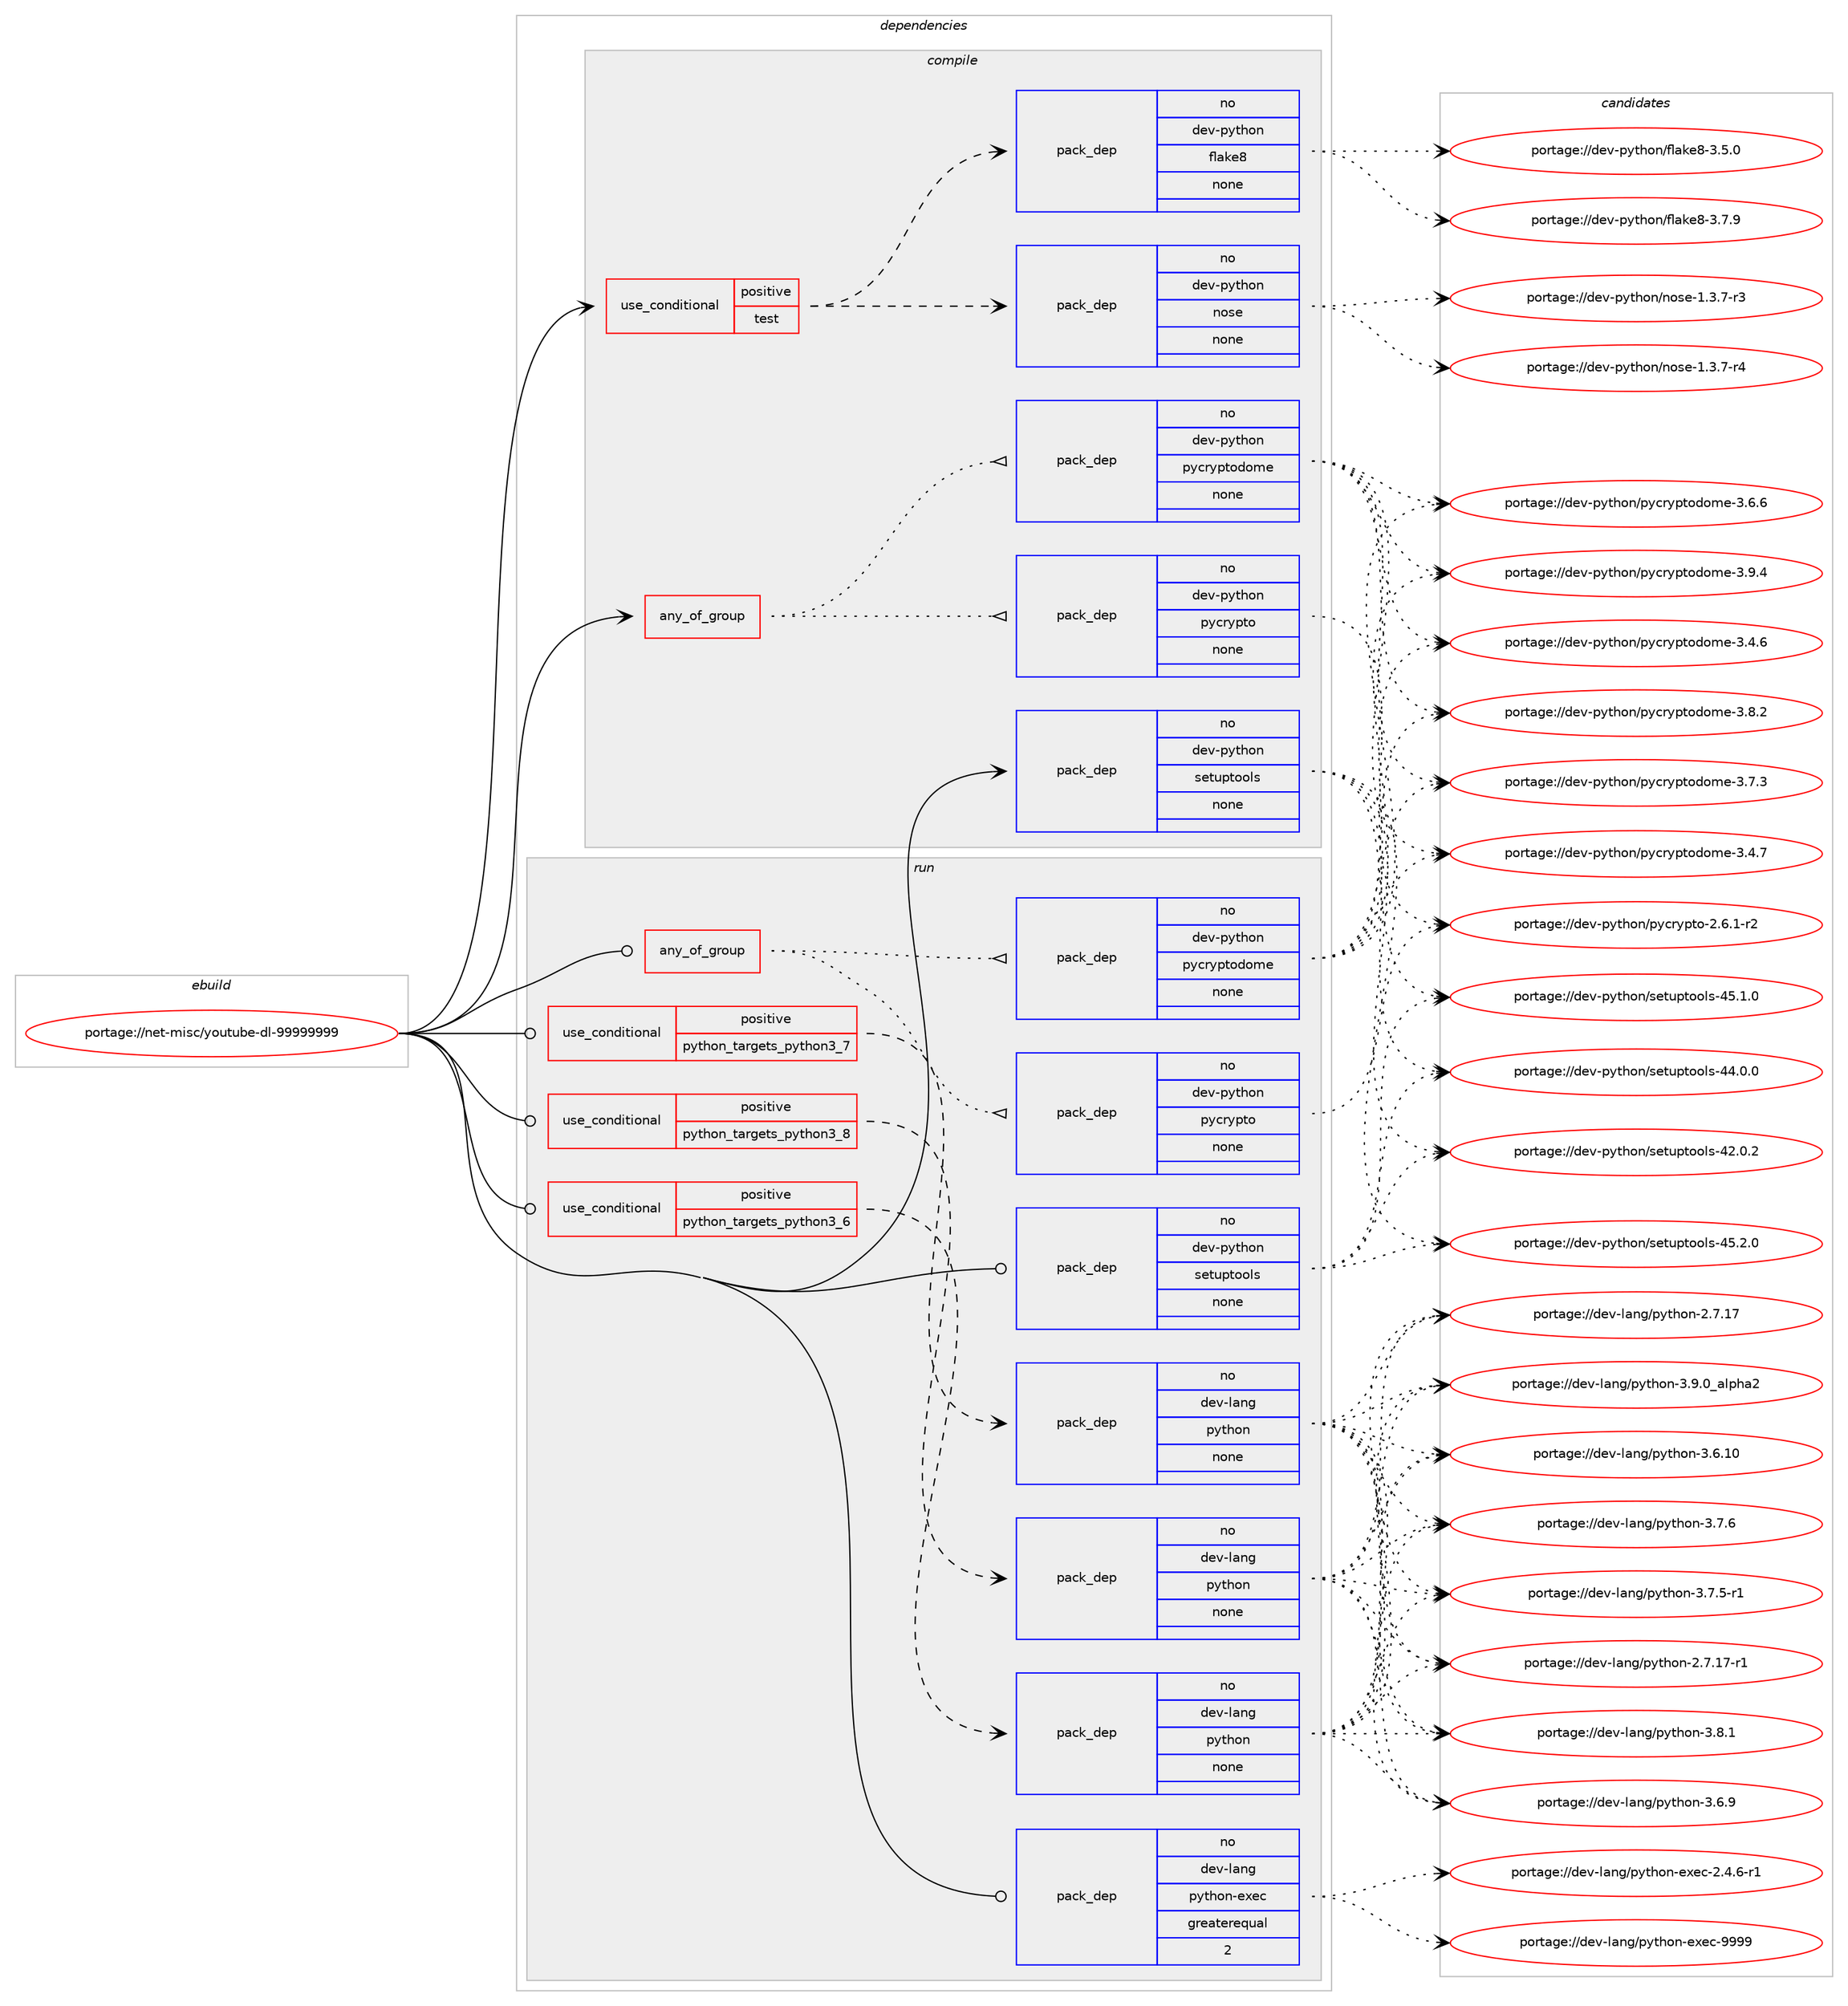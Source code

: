 digraph prolog {

# *************
# Graph options
# *************

newrank=true;
concentrate=true;
compound=true;
graph [rankdir=LR,fontname=Helvetica,fontsize=10,ranksep=1.5];#, ranksep=2.5, nodesep=0.2];
edge  [arrowhead=vee];
node  [fontname=Helvetica,fontsize=10];

# **********
# The ebuild
# **********

subgraph cluster_leftcol {
color=gray;
rank=same;
label=<<i>ebuild</i>>;
id [label="portage://net-misc/youtube-dl-99999999", color=red, width=4, href="../net-misc/youtube-dl-99999999.svg"];
}

# ****************
# The dependencies
# ****************

subgraph cluster_midcol {
color=gray;
label=<<i>dependencies</i>>;
subgraph cluster_compile {
fillcolor="#eeeeee";
style=filled;
label=<<i>compile</i>>;
subgraph any1897 {
dependency120970 [label=<<TABLE BORDER="0" CELLBORDER="1" CELLSPACING="0" CELLPADDING="4"><TR><TD CELLPADDING="10">any_of_group</TD></TR></TABLE>>, shape=none, color=red];subgraph pack94230 {
dependency120971 [label=<<TABLE BORDER="0" CELLBORDER="1" CELLSPACING="0" CELLPADDING="4" WIDTH="220"><TR><TD ROWSPAN="6" CELLPADDING="30">pack_dep</TD></TR><TR><TD WIDTH="110">no</TD></TR><TR><TD>dev-python</TD></TR><TR><TD>pycryptodome</TD></TR><TR><TD>none</TD></TR><TR><TD></TD></TR></TABLE>>, shape=none, color=blue];
}
dependency120970:e -> dependency120971:w [weight=20,style="dotted",arrowhead="oinv"];
subgraph pack94231 {
dependency120972 [label=<<TABLE BORDER="0" CELLBORDER="1" CELLSPACING="0" CELLPADDING="4" WIDTH="220"><TR><TD ROWSPAN="6" CELLPADDING="30">pack_dep</TD></TR><TR><TD WIDTH="110">no</TD></TR><TR><TD>dev-python</TD></TR><TR><TD>pycrypto</TD></TR><TR><TD>none</TD></TR><TR><TD></TD></TR></TABLE>>, shape=none, color=blue];
}
dependency120970:e -> dependency120972:w [weight=20,style="dotted",arrowhead="oinv"];
}
id:e -> dependency120970:w [weight=20,style="solid",arrowhead="vee"];
subgraph cond24740 {
dependency120973 [label=<<TABLE BORDER="0" CELLBORDER="1" CELLSPACING="0" CELLPADDING="4"><TR><TD ROWSPAN="3" CELLPADDING="10">use_conditional</TD></TR><TR><TD>positive</TD></TR><TR><TD>test</TD></TR></TABLE>>, shape=none, color=red];
subgraph pack94232 {
dependency120974 [label=<<TABLE BORDER="0" CELLBORDER="1" CELLSPACING="0" CELLPADDING="4" WIDTH="220"><TR><TD ROWSPAN="6" CELLPADDING="30">pack_dep</TD></TR><TR><TD WIDTH="110">no</TD></TR><TR><TD>dev-python</TD></TR><TR><TD>nose</TD></TR><TR><TD>none</TD></TR><TR><TD></TD></TR></TABLE>>, shape=none, color=blue];
}
dependency120973:e -> dependency120974:w [weight=20,style="dashed",arrowhead="vee"];
subgraph pack94233 {
dependency120975 [label=<<TABLE BORDER="0" CELLBORDER="1" CELLSPACING="0" CELLPADDING="4" WIDTH="220"><TR><TD ROWSPAN="6" CELLPADDING="30">pack_dep</TD></TR><TR><TD WIDTH="110">no</TD></TR><TR><TD>dev-python</TD></TR><TR><TD>flake8</TD></TR><TR><TD>none</TD></TR><TR><TD></TD></TR></TABLE>>, shape=none, color=blue];
}
dependency120973:e -> dependency120975:w [weight=20,style="dashed",arrowhead="vee"];
}
id:e -> dependency120973:w [weight=20,style="solid",arrowhead="vee"];
subgraph pack94234 {
dependency120976 [label=<<TABLE BORDER="0" CELLBORDER="1" CELLSPACING="0" CELLPADDING="4" WIDTH="220"><TR><TD ROWSPAN="6" CELLPADDING="30">pack_dep</TD></TR><TR><TD WIDTH="110">no</TD></TR><TR><TD>dev-python</TD></TR><TR><TD>setuptools</TD></TR><TR><TD>none</TD></TR><TR><TD></TD></TR></TABLE>>, shape=none, color=blue];
}
id:e -> dependency120976:w [weight=20,style="solid",arrowhead="vee"];
}
subgraph cluster_compileandrun {
fillcolor="#eeeeee";
style=filled;
label=<<i>compile and run</i>>;
}
subgraph cluster_run {
fillcolor="#eeeeee";
style=filled;
label=<<i>run</i>>;
subgraph any1898 {
dependency120977 [label=<<TABLE BORDER="0" CELLBORDER="1" CELLSPACING="0" CELLPADDING="4"><TR><TD CELLPADDING="10">any_of_group</TD></TR></TABLE>>, shape=none, color=red];subgraph pack94235 {
dependency120978 [label=<<TABLE BORDER="0" CELLBORDER="1" CELLSPACING="0" CELLPADDING="4" WIDTH="220"><TR><TD ROWSPAN="6" CELLPADDING="30">pack_dep</TD></TR><TR><TD WIDTH="110">no</TD></TR><TR><TD>dev-python</TD></TR><TR><TD>pycryptodome</TD></TR><TR><TD>none</TD></TR><TR><TD></TD></TR></TABLE>>, shape=none, color=blue];
}
dependency120977:e -> dependency120978:w [weight=20,style="dotted",arrowhead="oinv"];
subgraph pack94236 {
dependency120979 [label=<<TABLE BORDER="0" CELLBORDER="1" CELLSPACING="0" CELLPADDING="4" WIDTH="220"><TR><TD ROWSPAN="6" CELLPADDING="30">pack_dep</TD></TR><TR><TD WIDTH="110">no</TD></TR><TR><TD>dev-python</TD></TR><TR><TD>pycrypto</TD></TR><TR><TD>none</TD></TR><TR><TD></TD></TR></TABLE>>, shape=none, color=blue];
}
dependency120977:e -> dependency120979:w [weight=20,style="dotted",arrowhead="oinv"];
}
id:e -> dependency120977:w [weight=20,style="solid",arrowhead="odot"];
subgraph cond24741 {
dependency120980 [label=<<TABLE BORDER="0" CELLBORDER="1" CELLSPACING="0" CELLPADDING="4"><TR><TD ROWSPAN="3" CELLPADDING="10">use_conditional</TD></TR><TR><TD>positive</TD></TR><TR><TD>python_targets_python3_6</TD></TR></TABLE>>, shape=none, color=red];
subgraph pack94237 {
dependency120981 [label=<<TABLE BORDER="0" CELLBORDER="1" CELLSPACING="0" CELLPADDING="4" WIDTH="220"><TR><TD ROWSPAN="6" CELLPADDING="30">pack_dep</TD></TR><TR><TD WIDTH="110">no</TD></TR><TR><TD>dev-lang</TD></TR><TR><TD>python</TD></TR><TR><TD>none</TD></TR><TR><TD></TD></TR></TABLE>>, shape=none, color=blue];
}
dependency120980:e -> dependency120981:w [weight=20,style="dashed",arrowhead="vee"];
}
id:e -> dependency120980:w [weight=20,style="solid",arrowhead="odot"];
subgraph cond24742 {
dependency120982 [label=<<TABLE BORDER="0" CELLBORDER="1" CELLSPACING="0" CELLPADDING="4"><TR><TD ROWSPAN="3" CELLPADDING="10">use_conditional</TD></TR><TR><TD>positive</TD></TR><TR><TD>python_targets_python3_7</TD></TR></TABLE>>, shape=none, color=red];
subgraph pack94238 {
dependency120983 [label=<<TABLE BORDER="0" CELLBORDER="1" CELLSPACING="0" CELLPADDING="4" WIDTH="220"><TR><TD ROWSPAN="6" CELLPADDING="30">pack_dep</TD></TR><TR><TD WIDTH="110">no</TD></TR><TR><TD>dev-lang</TD></TR><TR><TD>python</TD></TR><TR><TD>none</TD></TR><TR><TD></TD></TR></TABLE>>, shape=none, color=blue];
}
dependency120982:e -> dependency120983:w [weight=20,style="dashed",arrowhead="vee"];
}
id:e -> dependency120982:w [weight=20,style="solid",arrowhead="odot"];
subgraph cond24743 {
dependency120984 [label=<<TABLE BORDER="0" CELLBORDER="1" CELLSPACING="0" CELLPADDING="4"><TR><TD ROWSPAN="3" CELLPADDING="10">use_conditional</TD></TR><TR><TD>positive</TD></TR><TR><TD>python_targets_python3_8</TD></TR></TABLE>>, shape=none, color=red];
subgraph pack94239 {
dependency120985 [label=<<TABLE BORDER="0" CELLBORDER="1" CELLSPACING="0" CELLPADDING="4" WIDTH="220"><TR><TD ROWSPAN="6" CELLPADDING="30">pack_dep</TD></TR><TR><TD WIDTH="110">no</TD></TR><TR><TD>dev-lang</TD></TR><TR><TD>python</TD></TR><TR><TD>none</TD></TR><TR><TD></TD></TR></TABLE>>, shape=none, color=blue];
}
dependency120984:e -> dependency120985:w [weight=20,style="dashed",arrowhead="vee"];
}
id:e -> dependency120984:w [weight=20,style="solid",arrowhead="odot"];
subgraph pack94240 {
dependency120986 [label=<<TABLE BORDER="0" CELLBORDER="1" CELLSPACING="0" CELLPADDING="4" WIDTH="220"><TR><TD ROWSPAN="6" CELLPADDING="30">pack_dep</TD></TR><TR><TD WIDTH="110">no</TD></TR><TR><TD>dev-lang</TD></TR><TR><TD>python-exec</TD></TR><TR><TD>greaterequal</TD></TR><TR><TD>2</TD></TR></TABLE>>, shape=none, color=blue];
}
id:e -> dependency120986:w [weight=20,style="solid",arrowhead="odot"];
subgraph pack94241 {
dependency120987 [label=<<TABLE BORDER="0" CELLBORDER="1" CELLSPACING="0" CELLPADDING="4" WIDTH="220"><TR><TD ROWSPAN="6" CELLPADDING="30">pack_dep</TD></TR><TR><TD WIDTH="110">no</TD></TR><TR><TD>dev-python</TD></TR><TR><TD>setuptools</TD></TR><TR><TD>none</TD></TR><TR><TD></TD></TR></TABLE>>, shape=none, color=blue];
}
id:e -> dependency120987:w [weight=20,style="solid",arrowhead="odot"];
}
}

# **************
# The candidates
# **************

subgraph cluster_choices {
rank=same;
color=gray;
label=<<i>candidates</i>>;

subgraph choice94230 {
color=black;
nodesep=1;
choice100101118451121211161041111104711212199114121112116111100111109101455146574652 [label="portage://dev-python/pycryptodome-3.9.4", color=red, width=4,href="../dev-python/pycryptodome-3.9.4.svg"];
choice100101118451121211161041111104711212199114121112116111100111109101455146564650 [label="portage://dev-python/pycryptodome-3.8.2", color=red, width=4,href="../dev-python/pycryptodome-3.8.2.svg"];
choice100101118451121211161041111104711212199114121112116111100111109101455146554651 [label="portage://dev-python/pycryptodome-3.7.3", color=red, width=4,href="../dev-python/pycryptodome-3.7.3.svg"];
choice100101118451121211161041111104711212199114121112116111100111109101455146544654 [label="portage://dev-python/pycryptodome-3.6.6", color=red, width=4,href="../dev-python/pycryptodome-3.6.6.svg"];
choice100101118451121211161041111104711212199114121112116111100111109101455146524655 [label="portage://dev-python/pycryptodome-3.4.7", color=red, width=4,href="../dev-python/pycryptodome-3.4.7.svg"];
choice100101118451121211161041111104711212199114121112116111100111109101455146524654 [label="portage://dev-python/pycryptodome-3.4.6", color=red, width=4,href="../dev-python/pycryptodome-3.4.6.svg"];
dependency120971:e -> choice100101118451121211161041111104711212199114121112116111100111109101455146574652:w [style=dotted,weight="100"];
dependency120971:e -> choice100101118451121211161041111104711212199114121112116111100111109101455146564650:w [style=dotted,weight="100"];
dependency120971:e -> choice100101118451121211161041111104711212199114121112116111100111109101455146554651:w [style=dotted,weight="100"];
dependency120971:e -> choice100101118451121211161041111104711212199114121112116111100111109101455146544654:w [style=dotted,weight="100"];
dependency120971:e -> choice100101118451121211161041111104711212199114121112116111100111109101455146524655:w [style=dotted,weight="100"];
dependency120971:e -> choice100101118451121211161041111104711212199114121112116111100111109101455146524654:w [style=dotted,weight="100"];
}
subgraph choice94231 {
color=black;
nodesep=1;
choice1001011184511212111610411111047112121991141211121161114550465446494511450 [label="portage://dev-python/pycrypto-2.6.1-r2", color=red, width=4,href="../dev-python/pycrypto-2.6.1-r2.svg"];
dependency120972:e -> choice1001011184511212111610411111047112121991141211121161114550465446494511450:w [style=dotted,weight="100"];
}
subgraph choice94232 {
color=black;
nodesep=1;
choice10010111845112121116104111110471101111151014549465146554511452 [label="portage://dev-python/nose-1.3.7-r4", color=red, width=4,href="../dev-python/nose-1.3.7-r4.svg"];
choice10010111845112121116104111110471101111151014549465146554511451 [label="portage://dev-python/nose-1.3.7-r3", color=red, width=4,href="../dev-python/nose-1.3.7-r3.svg"];
dependency120974:e -> choice10010111845112121116104111110471101111151014549465146554511452:w [style=dotted,weight="100"];
dependency120974:e -> choice10010111845112121116104111110471101111151014549465146554511451:w [style=dotted,weight="100"];
}
subgraph choice94233 {
color=black;
nodesep=1;
choice10010111845112121116104111110471021089710710156455146554657 [label="portage://dev-python/flake8-3.7.9", color=red, width=4,href="../dev-python/flake8-3.7.9.svg"];
choice10010111845112121116104111110471021089710710156455146534648 [label="portage://dev-python/flake8-3.5.0", color=red, width=4,href="../dev-python/flake8-3.5.0.svg"];
dependency120975:e -> choice10010111845112121116104111110471021089710710156455146554657:w [style=dotted,weight="100"];
dependency120975:e -> choice10010111845112121116104111110471021089710710156455146534648:w [style=dotted,weight="100"];
}
subgraph choice94234 {
color=black;
nodesep=1;
choice100101118451121211161041111104711510111611711211611111110811545525346504648 [label="portage://dev-python/setuptools-45.2.0", color=red, width=4,href="../dev-python/setuptools-45.2.0.svg"];
choice100101118451121211161041111104711510111611711211611111110811545525346494648 [label="portage://dev-python/setuptools-45.1.0", color=red, width=4,href="../dev-python/setuptools-45.1.0.svg"];
choice100101118451121211161041111104711510111611711211611111110811545525246484648 [label="portage://dev-python/setuptools-44.0.0", color=red, width=4,href="../dev-python/setuptools-44.0.0.svg"];
choice100101118451121211161041111104711510111611711211611111110811545525046484650 [label="portage://dev-python/setuptools-42.0.2", color=red, width=4,href="../dev-python/setuptools-42.0.2.svg"];
dependency120976:e -> choice100101118451121211161041111104711510111611711211611111110811545525346504648:w [style=dotted,weight="100"];
dependency120976:e -> choice100101118451121211161041111104711510111611711211611111110811545525346494648:w [style=dotted,weight="100"];
dependency120976:e -> choice100101118451121211161041111104711510111611711211611111110811545525246484648:w [style=dotted,weight="100"];
dependency120976:e -> choice100101118451121211161041111104711510111611711211611111110811545525046484650:w [style=dotted,weight="100"];
}
subgraph choice94235 {
color=black;
nodesep=1;
choice100101118451121211161041111104711212199114121112116111100111109101455146574652 [label="portage://dev-python/pycryptodome-3.9.4", color=red, width=4,href="../dev-python/pycryptodome-3.9.4.svg"];
choice100101118451121211161041111104711212199114121112116111100111109101455146564650 [label="portage://dev-python/pycryptodome-3.8.2", color=red, width=4,href="../dev-python/pycryptodome-3.8.2.svg"];
choice100101118451121211161041111104711212199114121112116111100111109101455146554651 [label="portage://dev-python/pycryptodome-3.7.3", color=red, width=4,href="../dev-python/pycryptodome-3.7.3.svg"];
choice100101118451121211161041111104711212199114121112116111100111109101455146544654 [label="portage://dev-python/pycryptodome-3.6.6", color=red, width=4,href="../dev-python/pycryptodome-3.6.6.svg"];
choice100101118451121211161041111104711212199114121112116111100111109101455146524655 [label="portage://dev-python/pycryptodome-3.4.7", color=red, width=4,href="../dev-python/pycryptodome-3.4.7.svg"];
choice100101118451121211161041111104711212199114121112116111100111109101455146524654 [label="portage://dev-python/pycryptodome-3.4.6", color=red, width=4,href="../dev-python/pycryptodome-3.4.6.svg"];
dependency120978:e -> choice100101118451121211161041111104711212199114121112116111100111109101455146574652:w [style=dotted,weight="100"];
dependency120978:e -> choice100101118451121211161041111104711212199114121112116111100111109101455146564650:w [style=dotted,weight="100"];
dependency120978:e -> choice100101118451121211161041111104711212199114121112116111100111109101455146554651:w [style=dotted,weight="100"];
dependency120978:e -> choice100101118451121211161041111104711212199114121112116111100111109101455146544654:w [style=dotted,weight="100"];
dependency120978:e -> choice100101118451121211161041111104711212199114121112116111100111109101455146524655:w [style=dotted,weight="100"];
dependency120978:e -> choice100101118451121211161041111104711212199114121112116111100111109101455146524654:w [style=dotted,weight="100"];
}
subgraph choice94236 {
color=black;
nodesep=1;
choice1001011184511212111610411111047112121991141211121161114550465446494511450 [label="portage://dev-python/pycrypto-2.6.1-r2", color=red, width=4,href="../dev-python/pycrypto-2.6.1-r2.svg"];
dependency120979:e -> choice1001011184511212111610411111047112121991141211121161114550465446494511450:w [style=dotted,weight="100"];
}
subgraph choice94237 {
color=black;
nodesep=1;
choice10010111845108971101034711212111610411111045514657464895971081121049750 [label="portage://dev-lang/python-3.9.0_alpha2", color=red, width=4,href="../dev-lang/python-3.9.0_alpha2.svg"];
choice100101118451089711010347112121116104111110455146564649 [label="portage://dev-lang/python-3.8.1", color=red, width=4,href="../dev-lang/python-3.8.1.svg"];
choice100101118451089711010347112121116104111110455146554654 [label="portage://dev-lang/python-3.7.6", color=red, width=4,href="../dev-lang/python-3.7.6.svg"];
choice1001011184510897110103471121211161041111104551465546534511449 [label="portage://dev-lang/python-3.7.5-r1", color=red, width=4,href="../dev-lang/python-3.7.5-r1.svg"];
choice100101118451089711010347112121116104111110455146544657 [label="portage://dev-lang/python-3.6.9", color=red, width=4,href="../dev-lang/python-3.6.9.svg"];
choice10010111845108971101034711212111610411111045514654464948 [label="portage://dev-lang/python-3.6.10", color=red, width=4,href="../dev-lang/python-3.6.10.svg"];
choice100101118451089711010347112121116104111110455046554649554511449 [label="portage://dev-lang/python-2.7.17-r1", color=red, width=4,href="../dev-lang/python-2.7.17-r1.svg"];
choice10010111845108971101034711212111610411111045504655464955 [label="portage://dev-lang/python-2.7.17", color=red, width=4,href="../dev-lang/python-2.7.17.svg"];
dependency120981:e -> choice10010111845108971101034711212111610411111045514657464895971081121049750:w [style=dotted,weight="100"];
dependency120981:e -> choice100101118451089711010347112121116104111110455146564649:w [style=dotted,weight="100"];
dependency120981:e -> choice100101118451089711010347112121116104111110455146554654:w [style=dotted,weight="100"];
dependency120981:e -> choice1001011184510897110103471121211161041111104551465546534511449:w [style=dotted,weight="100"];
dependency120981:e -> choice100101118451089711010347112121116104111110455146544657:w [style=dotted,weight="100"];
dependency120981:e -> choice10010111845108971101034711212111610411111045514654464948:w [style=dotted,weight="100"];
dependency120981:e -> choice100101118451089711010347112121116104111110455046554649554511449:w [style=dotted,weight="100"];
dependency120981:e -> choice10010111845108971101034711212111610411111045504655464955:w [style=dotted,weight="100"];
}
subgraph choice94238 {
color=black;
nodesep=1;
choice10010111845108971101034711212111610411111045514657464895971081121049750 [label="portage://dev-lang/python-3.9.0_alpha2", color=red, width=4,href="../dev-lang/python-3.9.0_alpha2.svg"];
choice100101118451089711010347112121116104111110455146564649 [label="portage://dev-lang/python-3.8.1", color=red, width=4,href="../dev-lang/python-3.8.1.svg"];
choice100101118451089711010347112121116104111110455146554654 [label="portage://dev-lang/python-3.7.6", color=red, width=4,href="../dev-lang/python-3.7.6.svg"];
choice1001011184510897110103471121211161041111104551465546534511449 [label="portage://dev-lang/python-3.7.5-r1", color=red, width=4,href="../dev-lang/python-3.7.5-r1.svg"];
choice100101118451089711010347112121116104111110455146544657 [label="portage://dev-lang/python-3.6.9", color=red, width=4,href="../dev-lang/python-3.6.9.svg"];
choice10010111845108971101034711212111610411111045514654464948 [label="portage://dev-lang/python-3.6.10", color=red, width=4,href="../dev-lang/python-3.6.10.svg"];
choice100101118451089711010347112121116104111110455046554649554511449 [label="portage://dev-lang/python-2.7.17-r1", color=red, width=4,href="../dev-lang/python-2.7.17-r1.svg"];
choice10010111845108971101034711212111610411111045504655464955 [label="portage://dev-lang/python-2.7.17", color=red, width=4,href="../dev-lang/python-2.7.17.svg"];
dependency120983:e -> choice10010111845108971101034711212111610411111045514657464895971081121049750:w [style=dotted,weight="100"];
dependency120983:e -> choice100101118451089711010347112121116104111110455146564649:w [style=dotted,weight="100"];
dependency120983:e -> choice100101118451089711010347112121116104111110455146554654:w [style=dotted,weight="100"];
dependency120983:e -> choice1001011184510897110103471121211161041111104551465546534511449:w [style=dotted,weight="100"];
dependency120983:e -> choice100101118451089711010347112121116104111110455146544657:w [style=dotted,weight="100"];
dependency120983:e -> choice10010111845108971101034711212111610411111045514654464948:w [style=dotted,weight="100"];
dependency120983:e -> choice100101118451089711010347112121116104111110455046554649554511449:w [style=dotted,weight="100"];
dependency120983:e -> choice10010111845108971101034711212111610411111045504655464955:w [style=dotted,weight="100"];
}
subgraph choice94239 {
color=black;
nodesep=1;
choice10010111845108971101034711212111610411111045514657464895971081121049750 [label="portage://dev-lang/python-3.9.0_alpha2", color=red, width=4,href="../dev-lang/python-3.9.0_alpha2.svg"];
choice100101118451089711010347112121116104111110455146564649 [label="portage://dev-lang/python-3.8.1", color=red, width=4,href="../dev-lang/python-3.8.1.svg"];
choice100101118451089711010347112121116104111110455146554654 [label="portage://dev-lang/python-3.7.6", color=red, width=4,href="../dev-lang/python-3.7.6.svg"];
choice1001011184510897110103471121211161041111104551465546534511449 [label="portage://dev-lang/python-3.7.5-r1", color=red, width=4,href="../dev-lang/python-3.7.5-r1.svg"];
choice100101118451089711010347112121116104111110455146544657 [label="portage://dev-lang/python-3.6.9", color=red, width=4,href="../dev-lang/python-3.6.9.svg"];
choice10010111845108971101034711212111610411111045514654464948 [label="portage://dev-lang/python-3.6.10", color=red, width=4,href="../dev-lang/python-3.6.10.svg"];
choice100101118451089711010347112121116104111110455046554649554511449 [label="portage://dev-lang/python-2.7.17-r1", color=red, width=4,href="../dev-lang/python-2.7.17-r1.svg"];
choice10010111845108971101034711212111610411111045504655464955 [label="portage://dev-lang/python-2.7.17", color=red, width=4,href="../dev-lang/python-2.7.17.svg"];
dependency120985:e -> choice10010111845108971101034711212111610411111045514657464895971081121049750:w [style=dotted,weight="100"];
dependency120985:e -> choice100101118451089711010347112121116104111110455146564649:w [style=dotted,weight="100"];
dependency120985:e -> choice100101118451089711010347112121116104111110455146554654:w [style=dotted,weight="100"];
dependency120985:e -> choice1001011184510897110103471121211161041111104551465546534511449:w [style=dotted,weight="100"];
dependency120985:e -> choice100101118451089711010347112121116104111110455146544657:w [style=dotted,weight="100"];
dependency120985:e -> choice10010111845108971101034711212111610411111045514654464948:w [style=dotted,weight="100"];
dependency120985:e -> choice100101118451089711010347112121116104111110455046554649554511449:w [style=dotted,weight="100"];
dependency120985:e -> choice10010111845108971101034711212111610411111045504655464955:w [style=dotted,weight="100"];
}
subgraph choice94240 {
color=black;
nodesep=1;
choice10010111845108971101034711212111610411111045101120101994557575757 [label="portage://dev-lang/python-exec-9999", color=red, width=4,href="../dev-lang/python-exec-9999.svg"];
choice10010111845108971101034711212111610411111045101120101994550465246544511449 [label="portage://dev-lang/python-exec-2.4.6-r1", color=red, width=4,href="../dev-lang/python-exec-2.4.6-r1.svg"];
dependency120986:e -> choice10010111845108971101034711212111610411111045101120101994557575757:w [style=dotted,weight="100"];
dependency120986:e -> choice10010111845108971101034711212111610411111045101120101994550465246544511449:w [style=dotted,weight="100"];
}
subgraph choice94241 {
color=black;
nodesep=1;
choice100101118451121211161041111104711510111611711211611111110811545525346504648 [label="portage://dev-python/setuptools-45.2.0", color=red, width=4,href="../dev-python/setuptools-45.2.0.svg"];
choice100101118451121211161041111104711510111611711211611111110811545525346494648 [label="portage://dev-python/setuptools-45.1.0", color=red, width=4,href="../dev-python/setuptools-45.1.0.svg"];
choice100101118451121211161041111104711510111611711211611111110811545525246484648 [label="portage://dev-python/setuptools-44.0.0", color=red, width=4,href="../dev-python/setuptools-44.0.0.svg"];
choice100101118451121211161041111104711510111611711211611111110811545525046484650 [label="portage://dev-python/setuptools-42.0.2", color=red, width=4,href="../dev-python/setuptools-42.0.2.svg"];
dependency120987:e -> choice100101118451121211161041111104711510111611711211611111110811545525346504648:w [style=dotted,weight="100"];
dependency120987:e -> choice100101118451121211161041111104711510111611711211611111110811545525346494648:w [style=dotted,weight="100"];
dependency120987:e -> choice100101118451121211161041111104711510111611711211611111110811545525246484648:w [style=dotted,weight="100"];
dependency120987:e -> choice100101118451121211161041111104711510111611711211611111110811545525046484650:w [style=dotted,weight="100"];
}
}

}
